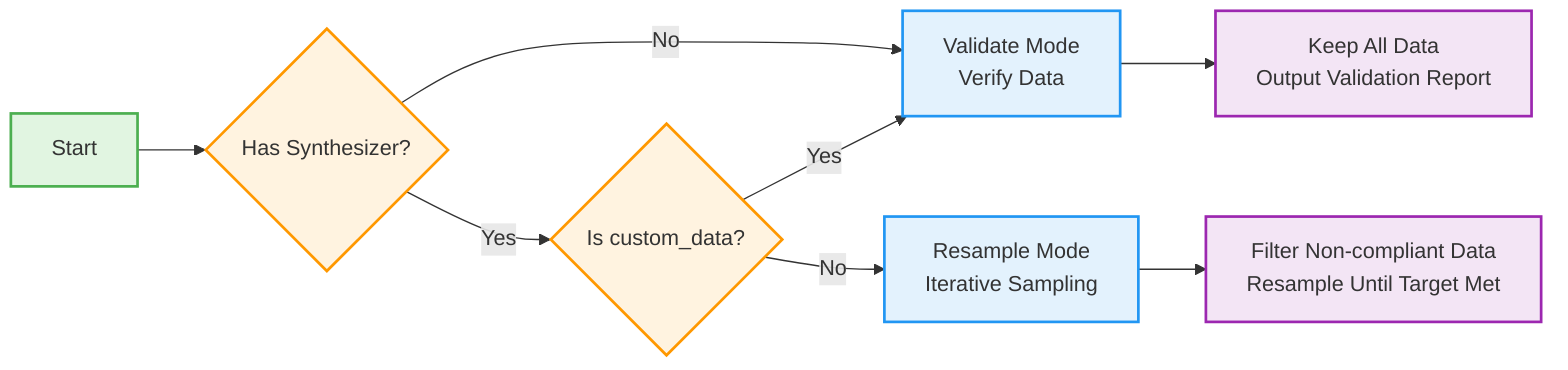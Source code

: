 graph LR
    A[Start] --> B{Has Synthesizer?}
    B -->|No| C[Validate Mode<br/>Verify Data]
    B -->|Yes| D{Is custom_data?}
    D -->|Yes| C
    D -->|No| E[Resample Mode<br/>Iterative Sampling]

    C --> F[Keep All Data<br/>Output Validation Report]
    E --> G[Filter Non-compliant Data<br/>Resample Until Target Met]

    classDef startNode fill:#e1f5e1,stroke:#4caf50,stroke-width:2px
    classDef decisionNode fill:#fff3e0,stroke:#ff9800,stroke-width:2px
    classDef modeNode fill:#e3f2fd,stroke:#2196f3,stroke-width:2px
    classDef resultNode fill:#f3e5f5,stroke:#9c27b0,stroke-width:2px

    class A startNode
    class B,D decisionNode
    class C,E modeNode
    class F,G resultNode
